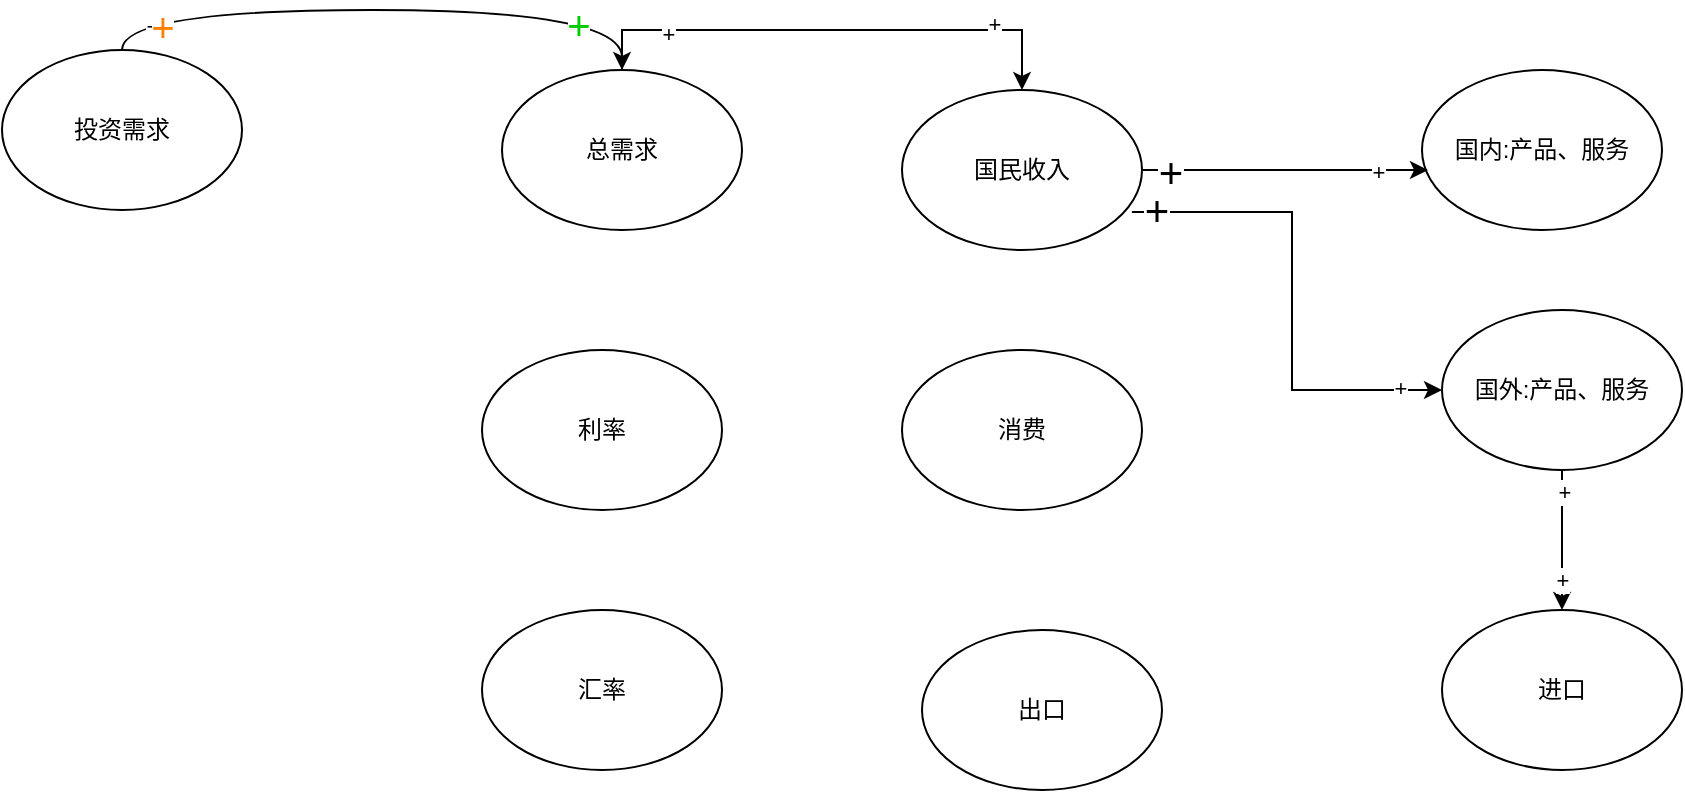 <mxfile version="25.0.3">
  <diagram name="Page-1" id="9c096ad6-e400-ecc8-3e38-643d2caac077">
    <mxGraphModel dx="1283" dy="801" grid="1" gridSize="10" guides="1" tooltips="1" connect="1" arrows="1" fold="1" page="1" pageScale="1.5" pageWidth="1169" pageHeight="826" background="none" math="0" shadow="0">
      <root>
        <mxCell id="0" style=";html=1;" />
        <mxCell id="1" style=";html=1;" parent="0" />
        <mxCell id="2I7rZnrOHwaW8fpUvapM-11" style="edgeStyle=orthogonalEdgeStyle;rounded=0;orthogonalLoop=1;jettySize=auto;html=1;entryX=0.5;entryY=0;entryDx=0;entryDy=0;curved=1;exitX=0.5;exitY=0;exitDx=0;exitDy=0;fontSize=20;" edge="1" parent="1" source="2I7rZnrOHwaW8fpUvapM-1" target="2I7rZnrOHwaW8fpUvapM-2">
          <mxGeometry relative="1" as="geometry" />
        </mxCell>
        <mxCell id="2I7rZnrOHwaW8fpUvapM-12" value="+" style="edgeLabel;html=1;align=center;verticalAlign=middle;resizable=0;points=[];" vertex="1" connectable="0" parent="2I7rZnrOHwaW8fpUvapM-11">
          <mxGeometry x="-0.767" y="-8" relative="1" as="geometry">
            <mxPoint as="offset" />
          </mxGeometry>
        </mxCell>
        <mxCell id="2I7rZnrOHwaW8fpUvapM-14" value="&lt;font color=&quot;#ff8000&quot; style=&quot;font-size: 20px;&quot;&gt;+&lt;/font&gt;" style="edgeLabel;html=1;align=center;verticalAlign=middle;resizable=0;points=[];" vertex="1" connectable="0" parent="2I7rZnrOHwaW8fpUvapM-11">
          <mxGeometry x="-0.733" y="-8" relative="1" as="geometry">
            <mxPoint as="offset" />
          </mxGeometry>
        </mxCell>
        <mxCell id="2I7rZnrOHwaW8fpUvapM-15" value="&lt;font style=&quot;font-size: 20px;&quot; color=&quot;#00cc00&quot;&gt;+&lt;/font&gt;" style="edgeLabel;html=1;align=center;verticalAlign=middle;resizable=0;points=[];" vertex="1" connectable="0" parent="2I7rZnrOHwaW8fpUvapM-11">
          <mxGeometry x="0.653" y="-7" relative="1" as="geometry">
            <mxPoint as="offset" />
          </mxGeometry>
        </mxCell>
        <mxCell id="2I7rZnrOHwaW8fpUvapM-1" value="投资需求" style="ellipse;whiteSpace=wrap;html=1;" vertex="1" parent="1">
          <mxGeometry x="190" y="200" width="120" height="80" as="geometry" />
        </mxCell>
        <mxCell id="2I7rZnrOHwaW8fpUvapM-16" style="edgeStyle=orthogonalEdgeStyle;rounded=0;orthogonalLoop=1;jettySize=auto;html=1;entryX=0.5;entryY=0;entryDx=0;entryDy=0;exitX=0.5;exitY=0;exitDx=0;exitDy=0;" edge="1" parent="1" source="2I7rZnrOHwaW8fpUvapM-2" target="2I7rZnrOHwaW8fpUvapM-4">
          <mxGeometry relative="1" as="geometry" />
        </mxCell>
        <mxCell id="2I7rZnrOHwaW8fpUvapM-17" value="+" style="edgeLabel;html=1;align=center;verticalAlign=middle;resizable=0;points=[];" vertex="1" connectable="0" parent="2I7rZnrOHwaW8fpUvapM-16">
          <mxGeometry x="-0.656" y="-2" relative="1" as="geometry">
            <mxPoint as="offset" />
          </mxGeometry>
        </mxCell>
        <mxCell id="2I7rZnrOHwaW8fpUvapM-18" value="+" style="edgeLabel;html=1;align=center;verticalAlign=middle;resizable=0;points=[];" vertex="1" connectable="0" parent="2I7rZnrOHwaW8fpUvapM-16">
          <mxGeometry x="0.648" y="3" relative="1" as="geometry">
            <mxPoint as="offset" />
          </mxGeometry>
        </mxCell>
        <mxCell id="2I7rZnrOHwaW8fpUvapM-2" value="总需求" style="ellipse;whiteSpace=wrap;html=1;" vertex="1" parent="1">
          <mxGeometry x="440" y="210" width="120" height="80" as="geometry" />
        </mxCell>
        <mxCell id="2I7rZnrOHwaW8fpUvapM-3" value="利率" style="ellipse;whiteSpace=wrap;html=1;" vertex="1" parent="1">
          <mxGeometry x="430" y="350" width="120" height="80" as="geometry" />
        </mxCell>
        <mxCell id="2I7rZnrOHwaW8fpUvapM-20" style="edgeStyle=orthogonalEdgeStyle;rounded=0;orthogonalLoop=1;jettySize=auto;html=1;entryX=0;entryY=0.5;entryDx=0;entryDy=0;exitX=0.958;exitY=0.763;exitDx=0;exitDy=0;exitPerimeter=0;" edge="1" parent="1" source="2I7rZnrOHwaW8fpUvapM-4" target="2I7rZnrOHwaW8fpUvapM-7">
          <mxGeometry relative="1" as="geometry" />
        </mxCell>
        <mxCell id="2I7rZnrOHwaW8fpUvapM-23" value="+" style="edgeLabel;html=1;align=center;verticalAlign=middle;resizable=0;points=[];" vertex="1" connectable="0" parent="2I7rZnrOHwaW8fpUvapM-20">
          <mxGeometry x="0.823" y="1" relative="1" as="geometry">
            <mxPoint as="offset" />
          </mxGeometry>
        </mxCell>
        <mxCell id="2I7rZnrOHwaW8fpUvapM-27" value="&lt;font style=&quot;font-size: 21px;&quot;&gt;+&lt;/font&gt;" style="edgeLabel;html=1;align=center;verticalAlign=middle;resizable=0;points=[];" vertex="1" connectable="0" parent="2I7rZnrOHwaW8fpUvapM-20">
          <mxGeometry x="-0.901" y="1" relative="1" as="geometry">
            <mxPoint as="offset" />
          </mxGeometry>
        </mxCell>
        <mxCell id="2I7rZnrOHwaW8fpUvapM-4" value="国民收入" style="ellipse;whiteSpace=wrap;html=1;" vertex="1" parent="1">
          <mxGeometry x="640" y="220" width="120" height="80" as="geometry" />
        </mxCell>
        <mxCell id="2I7rZnrOHwaW8fpUvapM-5" value="消费" style="ellipse;whiteSpace=wrap;html=1;" vertex="1" parent="1">
          <mxGeometry x="640" y="350" width="120" height="80" as="geometry" />
        </mxCell>
        <mxCell id="2I7rZnrOHwaW8fpUvapM-6" value="国内:产品、服务" style="ellipse;whiteSpace=wrap;html=1;" vertex="1" parent="1">
          <mxGeometry x="900" y="210" width="120" height="80" as="geometry" />
        </mxCell>
        <mxCell id="2I7rZnrOHwaW8fpUvapM-24" style="edgeStyle=orthogonalEdgeStyle;rounded=0;orthogonalLoop=1;jettySize=auto;html=1;" edge="1" parent="1" source="2I7rZnrOHwaW8fpUvapM-7" target="2I7rZnrOHwaW8fpUvapM-10">
          <mxGeometry relative="1" as="geometry" />
        </mxCell>
        <mxCell id="2I7rZnrOHwaW8fpUvapM-25" value="+" style="edgeLabel;html=1;align=center;verticalAlign=middle;resizable=0;points=[];" vertex="1" connectable="0" parent="2I7rZnrOHwaW8fpUvapM-24">
          <mxGeometry x="-0.686" y="1" relative="1" as="geometry">
            <mxPoint as="offset" />
          </mxGeometry>
        </mxCell>
        <mxCell id="2I7rZnrOHwaW8fpUvapM-26" value="+" style="edgeLabel;html=1;align=center;verticalAlign=middle;resizable=0;points=[];" vertex="1" connectable="0" parent="2I7rZnrOHwaW8fpUvapM-24">
          <mxGeometry x="0.571" relative="1" as="geometry">
            <mxPoint as="offset" />
          </mxGeometry>
        </mxCell>
        <mxCell id="2I7rZnrOHwaW8fpUvapM-7" value="国外:产品、服务" style="ellipse;whiteSpace=wrap;html=1;" vertex="1" parent="1">
          <mxGeometry x="910" y="330" width="120" height="80" as="geometry" />
        </mxCell>
        <mxCell id="2I7rZnrOHwaW8fpUvapM-8" value="汇率" style="ellipse;whiteSpace=wrap;html=1;" vertex="1" parent="1">
          <mxGeometry x="430" y="480" width="120" height="80" as="geometry" />
        </mxCell>
        <mxCell id="2I7rZnrOHwaW8fpUvapM-9" value="出口" style="ellipse;whiteSpace=wrap;html=1;" vertex="1" parent="1">
          <mxGeometry x="650" y="490" width="120" height="80" as="geometry" />
        </mxCell>
        <mxCell id="2I7rZnrOHwaW8fpUvapM-10" value="进口" style="ellipse;whiteSpace=wrap;html=1;" vertex="1" parent="1">
          <mxGeometry x="910" y="480" width="120" height="80" as="geometry" />
        </mxCell>
        <mxCell id="2I7rZnrOHwaW8fpUvapM-19" style="edgeStyle=orthogonalEdgeStyle;rounded=0;orthogonalLoop=1;jettySize=auto;html=1;entryX=0.025;entryY=0.625;entryDx=0;entryDy=0;entryPerimeter=0;" edge="1" parent="1" source="2I7rZnrOHwaW8fpUvapM-4" target="2I7rZnrOHwaW8fpUvapM-6">
          <mxGeometry relative="1" as="geometry" />
        </mxCell>
        <mxCell id="2I7rZnrOHwaW8fpUvapM-21" value="&lt;font style=&quot;font-size: 21px;&quot;&gt;+&lt;/font&gt;" style="edgeLabel;html=1;align=center;verticalAlign=middle;resizable=0;points=[];" vertex="1" connectable="0" parent="2I7rZnrOHwaW8fpUvapM-19">
          <mxGeometry x="-0.804" y="-1" relative="1" as="geometry">
            <mxPoint as="offset" />
          </mxGeometry>
        </mxCell>
        <mxCell id="2I7rZnrOHwaW8fpUvapM-22" value="+" style="edgeLabel;html=1;align=center;verticalAlign=middle;resizable=0;points=[];" vertex="1" connectable="0" parent="2I7rZnrOHwaW8fpUvapM-19">
          <mxGeometry x="0.65" y="-1" relative="1" as="geometry">
            <mxPoint as="offset" />
          </mxGeometry>
        </mxCell>
      </root>
    </mxGraphModel>
  </diagram>
</mxfile>
